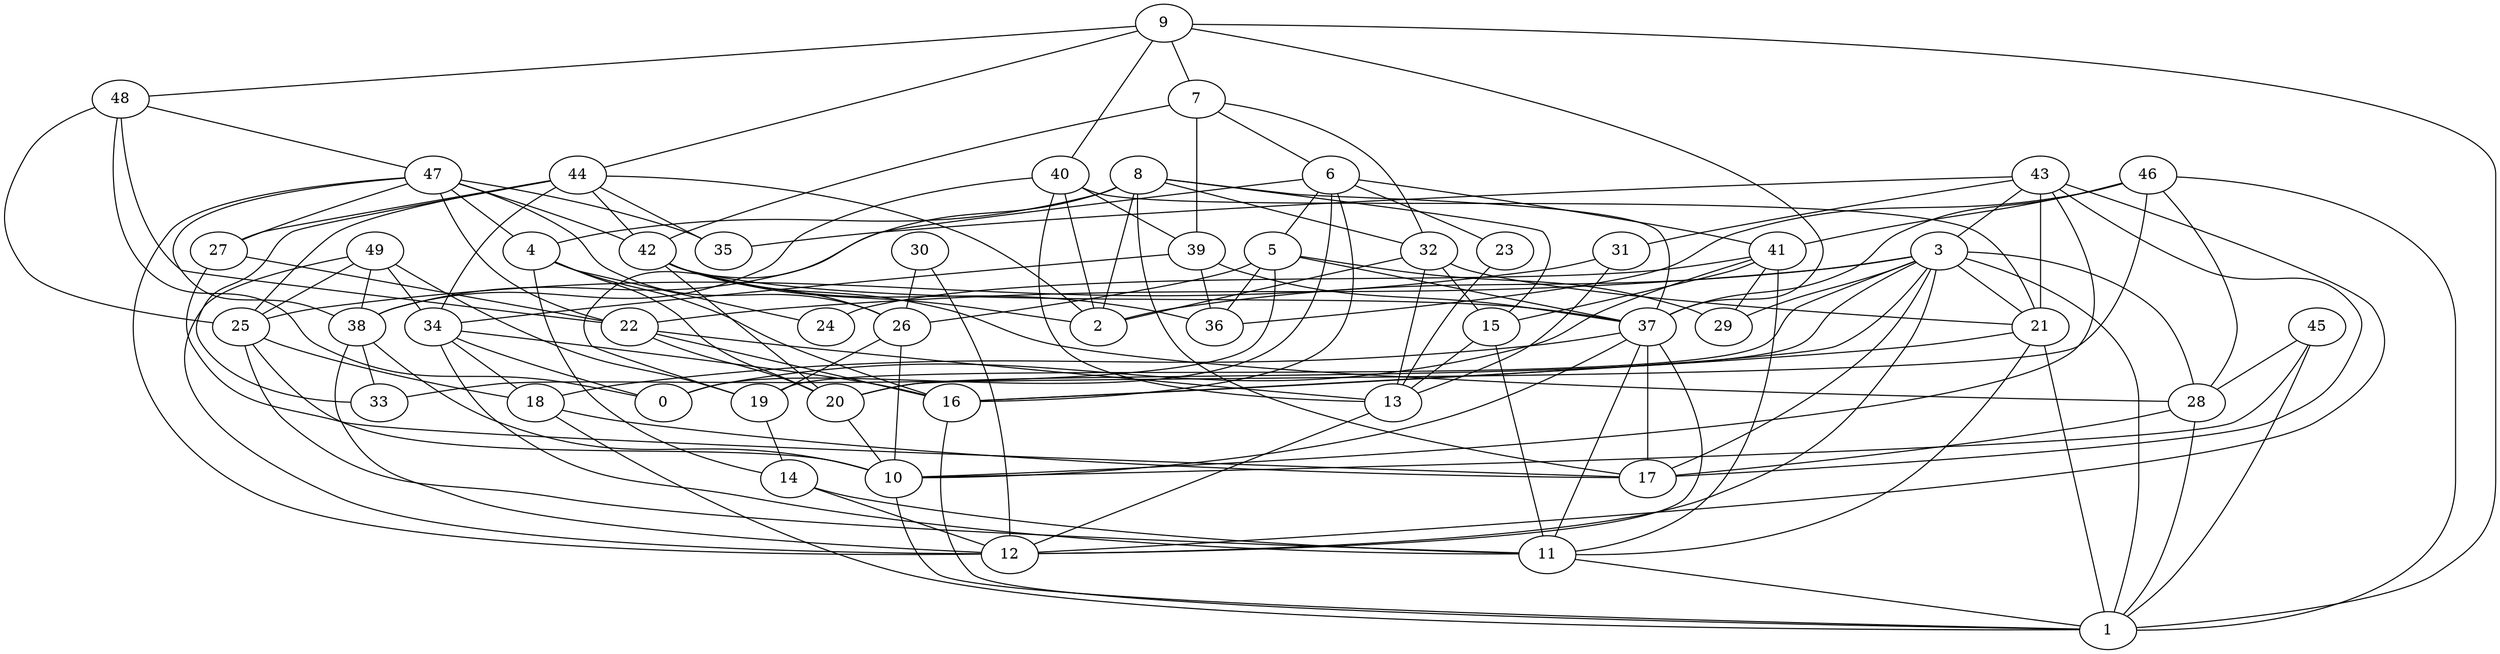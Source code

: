 digraph GG_graph {

subgraph G_graph {
edge [color = black]
"8" -> "15" [dir = none]
"8" -> "17" [dir = none]
"8" -> "19" [dir = none]
"8" -> "2" [dir = none]
"23" -> "13" [dir = none]
"15" -> "13" [dir = none]
"38" -> "33" [dir = none]
"38" -> "12" [dir = none]
"25" -> "11" [dir = none]
"25" -> "18" [dir = none]
"25" -> "10" [dir = none]
"37" -> "11" [dir = none]
"37" -> "17" [dir = none]
"7" -> "32" [dir = none]
"7" -> "6" [dir = none]
"4" -> "14" [dir = none]
"4" -> "20" [dir = none]
"4" -> "24" [dir = none]
"4" -> "16" [dir = none]
"22" -> "16" [dir = none]
"22" -> "13" [dir = none]
"9" -> "44" [dir = none]
"9" -> "37" [dir = none]
"9" -> "48" [dir = none]
"9" -> "7" [dir = none]
"44" -> "25" [dir = none]
"44" -> "42" [dir = none]
"44" -> "33" [dir = none]
"44" -> "2" [dir = none]
"44" -> "35" [dir = none]
"31" -> "13" [dir = none]
"31" -> "25" [dir = none]
"27" -> "17" [dir = none]
"27" -> "22" [dir = none]
"49" -> "38" [dir = none]
"49" -> "12" [dir = none]
"42" -> "36" [dir = none]
"42" -> "28" [dir = none]
"42" -> "37" [dir = none]
"42" -> "2" [dir = none]
"42" -> "26" [dir = none]
"42" -> "20" [dir = none]
"40" -> "21" [dir = none]
"40" -> "2" [dir = none]
"40" -> "13" [dir = none]
"40" -> "38" [dir = none]
"40" -> "39" [dir = none]
"46" -> "28" [dir = none]
"46" -> "37" [dir = none]
"46" -> "41" [dir = none]
"46" -> "1" [dir = none]
"46" -> "36" [dir = none]
"41" -> "0" [dir = none]
"41" -> "11" [dir = none]
"41" -> "24" [dir = none]
"28" -> "1" [dir = none]
"6" -> "0" [dir = none]
"6" -> "23" [dir = none]
"6" -> "16" [dir = none]
"6" -> "41" [dir = none]
"30" -> "12" [dir = none]
"30" -> "26" [dir = none]
"45" -> "28" [dir = none]
"45" -> "10" [dir = none]
"3" -> "29" [dir = none]
"3" -> "1" [dir = none]
"3" -> "12" [dir = none]
"3" -> "16" [dir = none]
"3" -> "28" [dir = none]
"3" -> "17" [dir = none]
"3" -> "22" [dir = none]
"3" -> "2" [dir = none]
"3" -> "19" [dir = none]
"47" -> "26" [dir = none]
"47" -> "38" [dir = none]
"47" -> "4" [dir = none]
"16" -> "1" [dir = none]
"18" -> "17" [dir = none]
"48" -> "25" [dir = none]
"39" -> "37" [dir = none]
"39" -> "36" [dir = none]
"5" -> "36" [dir = none]
"5" -> "26" [dir = none]
"5" -> "29" [dir = none]
"13" -> "12" [dir = none]
"43" -> "35" [dir = none]
"43" -> "10" [dir = none]
"43" -> "3" [dir = none]
"43" -> "12" [dir = none]
"43" -> "31" [dir = none]
"43" -> "21" [dir = none]
"32" -> "2" [dir = none]
"32" -> "13" [dir = none]
"26" -> "19" [dir = none]
"26" -> "10" [dir = none]
"14" -> "11" [dir = none]
"34" -> "16" [dir = none]
"34" -> "0" [dir = none]
"48" -> "0" [dir = none]
"44" -> "27" [dir = none]
"8" -> "32" [dir = none]
"48" -> "47" [dir = none]
"22" -> "20" [dir = none]
"10" -> "1" [dir = none]
"39" -> "34" [dir = none]
"47" -> "27" [dir = none]
"21" -> "16" [dir = none]
"47" -> "42" [dir = none]
"18" -> "1" [dir = none]
"28" -> "17" [dir = none]
"34" -> "18" [dir = none]
"5" -> "37" [dir = none]
"3" -> "20" [dir = none]
"44" -> "34" [dir = none]
"11" -> "1" [dir = none]
"9" -> "40" [dir = none]
"20" -> "10" [dir = none]
"3" -> "21" [dir = none]
"41" -> "29" [dir = none]
"34" -> "11" [dir = none]
"5" -> "33" [dir = none]
"15" -> "11" [dir = none]
"49" -> "34" [dir = none]
"37" -> "10" [dir = none]
"41" -> "15" [dir = none]
"6" -> "5" [dir = none]
"9" -> "1" [dir = none]
"7" -> "39" [dir = none]
"32" -> "15" [dir = none]
"8" -> "4" [dir = none]
"8" -> "37" [dir = none]
"37" -> "18" [dir = none]
"7" -> "42" [dir = none]
"47" -> "12" [dir = none]
"48" -> "22" [dir = none]
"38" -> "10" [dir = none]
"43" -> "17" [dir = none]
"32" -> "21" [dir = none]
"6" -> "38" [dir = none]
"21" -> "11" [dir = none]
"47" -> "22" [dir = none]
"49" -> "19" [dir = none]
"14" -> "12" [dir = none]
"49" -> "25" [dir = none]
"47" -> "35" [dir = none]
"19" -> "14" [dir = none]
"46" -> "20" [dir = none]
"21" -> "1" [dir = none]
"45" -> "1" [dir = none]
"37" -> "12" [dir = none]
}

}
